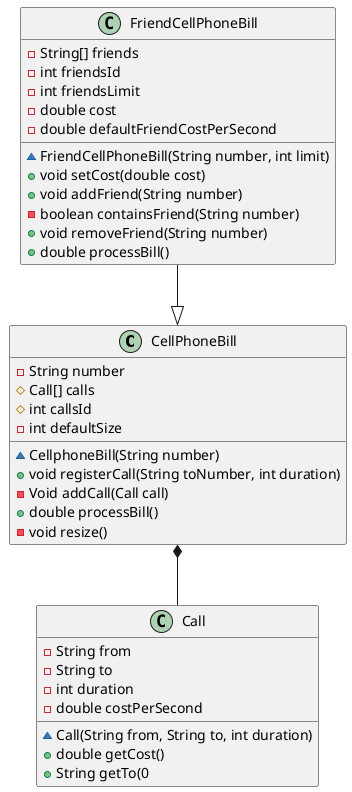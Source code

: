 @startuml

class CellPhoneBill{
- String number
# Call[] calls
# int callsId
- int defaultSize

~ CellphoneBill(String number)
+ void registerCall(String toNumber, int duration)
- Void addCall(Call call)
+ double processBill()
- void resize()
}


class Call{
- String from
- String to
- int duration
- double costPerSecond

~ Call(String from, String to, int duration)
+ double getCost()
+ String getTo(0
}

CellPhoneBill *-- Call

class FriendCellPhoneBill{
- String[] friends
- int friendsId
- int friendsLimit
- double cost
- double defaultFriendCostPerSecond

~ FriendCellPhoneBill(String number, int limit)
+ void setCost(double cost)
+ void addFriend(String number)
- boolean containsFriend(String number)
+ void removeFriend(String number)
+ double processBill()
}

FriendCellPhoneBill --|> CellPhoneBill

@enduml